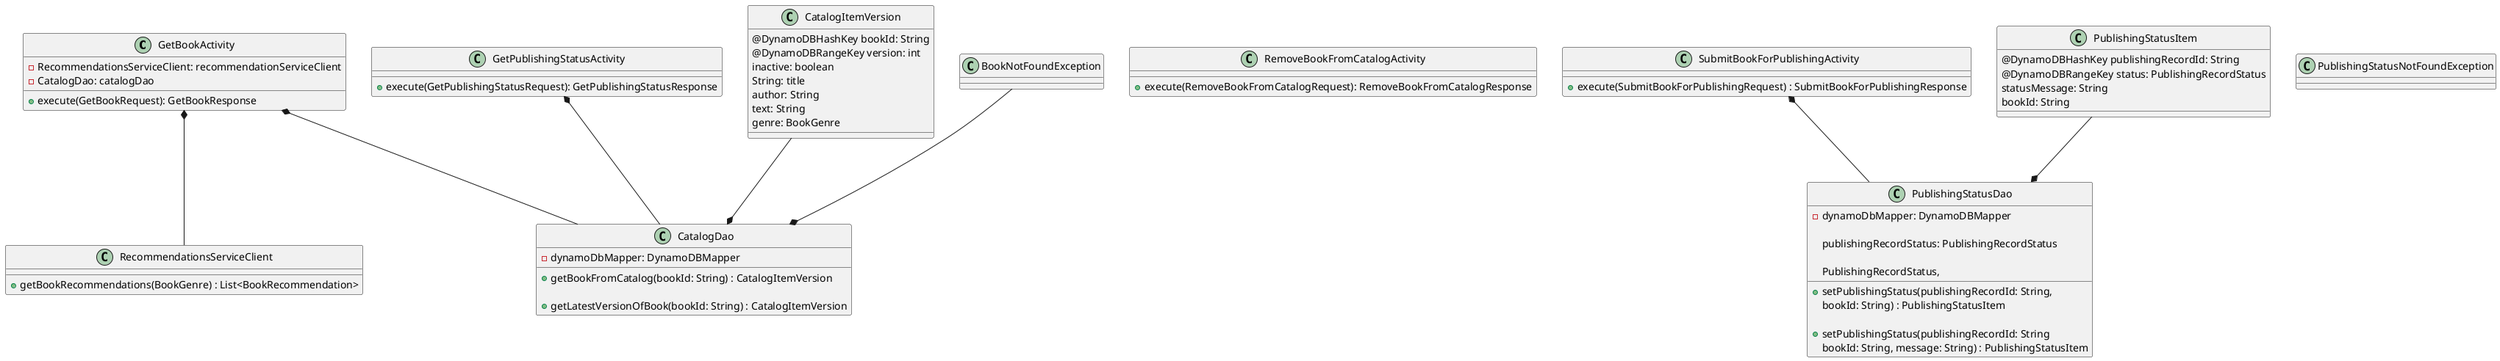 @startuml

class GetBookActivity {
-RecommendationsServiceClient: recommendationServiceClient
-CatalogDao: catalogDao

+execute(GetBookRequest): GetBookResponse
}

class GetPublishingStatusActivity {

+execute(GetPublishingStatusRequest): GetPublishingStatusResponse
}

class RemoveBookFromCatalogActivity {
+execute(RemoveBookFromCatalogRequest): RemoveBookFromCatalogResponse
}

class SubmitBookForPublishingActivity {

+execute(SubmitBookForPublishingRequest) : SubmitBookForPublishingResponse
}

class RecommendationsServiceClient {

+getBookRecommendations(BookGenre) : List<BookRecommendation>
}

class CatalogDao {

-dynamoDbMapper: DynamoDBMapper

+getBookFromCatalog(bookId: String) : CatalogItemVersion

+getLatestVersionOfBook(bookId: String) : CatalogItemVersion
}

class PublishingStatusDao {

-dynamoDbMapper: DynamoDBMapper

+setPublishingStatus(publishingRecordId: String,
                    publishingRecordStatus: PublishingRecordStatus
                    bookId: String) : PublishingStatusItem

+setPublishingStatus(publishingRecordId: String
                    PublishingRecordStatus,
                    bookId: String, message: String) : PublishingStatusItem
}

class CatalogItemVersion {
@DynamoDBHashKey bookId: String
@DynamoDBRangeKey version: int
inactive: boolean
String: title
author: String
text: String
genre: BookGenre

}

class PublishingStatusItem {
@DynamoDBHashKey publishingRecordId: String
@DynamoDBRangeKey status: PublishingRecordStatus
statusMessage: String
bookId: String

}

class BookNotFoundException {
}

class PublishingStatusNotFoundException {
}

CatalogItemVersion --* CatalogDao
PublishingStatusItem --* PublishingStatusDao
BookNotFoundException --* CatalogDao
GetBookActivity *-- CatalogDao
GetPublishingStatusActivity *-- CatalogDao
SubmitBookForPublishingActivity *-- PublishingStatusDao
GetBookActivity *-- RecommendationsServiceClient

@enduml
